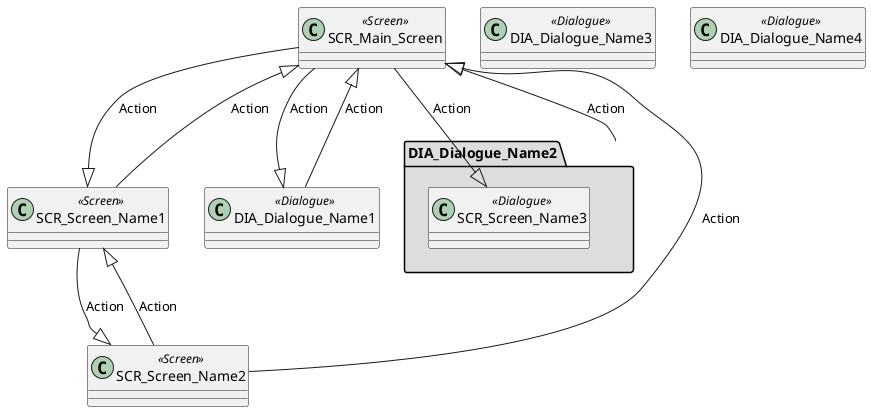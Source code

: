 @startuml



class SCR_Main_Screen <<Screen>> {
}

class SCR_Screen_Name1<<Screen>> {
}

class SCR_Screen_Name2 <<Screen>> {
}

package "DIA_Dialogue_Name2" #DDDDDD {

  class SCR_Screen_Name3  <<Dialogue>> {
  }
}

class DIA_Dialogue_Name1  <<Dialogue>> {
}



SCR_Main_Screen --|> SCR_Screen_Name1: "Action"

SCR_Screen_Name1--|> SCR_Screen_Name2 : "Action"

SCR_Screen_Name2 --|> SCR_Screen_Name1: "Action"

SCR_Screen_Name1--|> SCR_Main_Screen : "Action"

SCR_Screen_Name2 --|> SCR_Main_Screen : "Action"

SCR_Main_Screen --|> SCR_Screen_Name3 : "Action"

DIA_Dialogue_Name2 --|> SCR_Main_Screen : "Action"

SCR_Main_Screen --|> DIA_Dialogue_Name1 : "Action"

DIA_Dialogue_Name1 --|> SCR_Main_Screen : "Action"


class DIA_Dialogue_Name3 <<Dialogue>> {
}

class DIA_Dialogue_Name4  <<Dialogue>> {
}

@enduml
